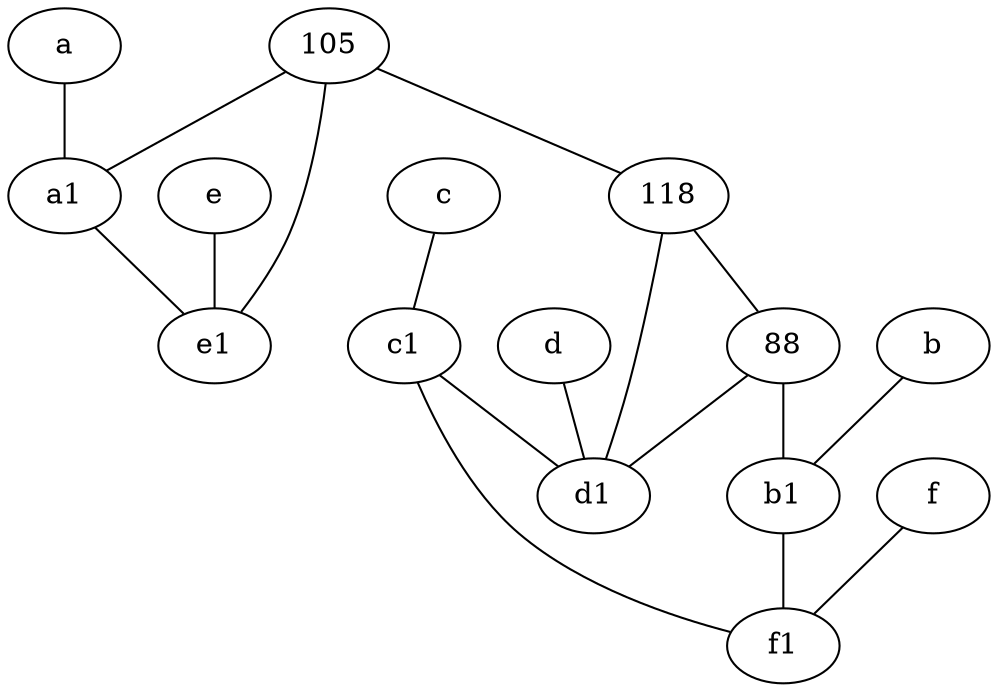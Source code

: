 graph {
	node [labelfontsize=50]
	a1 [labelfontsize=50 pos="8,3!"]
	b [labelfontsize=50 pos="10,4!"]
	d [labelfontsize=50 pos="2,5!"]
	b1 [labelfontsize=50 pos="9,4!"]
	d1 [labelfontsize=50 pos="3,5!"]
	f1 [labelfontsize=50 pos="3,8!"]
	e [labelfontsize=50 pos="7,9!"]
	105 [labelfontsize=50]
	c1 [labelfontsize=50 pos="4.5,3!"]
	f [labelfontsize=50 pos="3,9!"]
	118 [labelfontsize=50]
	88 [labelfontsize=50]
	e1 [labelfontsize=50 pos="7,7!"]
	a [labelfontsize=50 pos="8,2!"]
	c [labelfontsize=50 pos="4.5,2!"]
	e -- e1
	118 -- d1
	c -- c1
	b -- b1
	88 -- d1
	a1 -- e1
	105 -- a1
	c1 -- d1
	d -- d1
	c1 -- f1
	f -- f1
	88 -- b1
	105 -- e1
	105 -- 118
	a -- a1
	118 -- 88
	b1 -- f1
}

